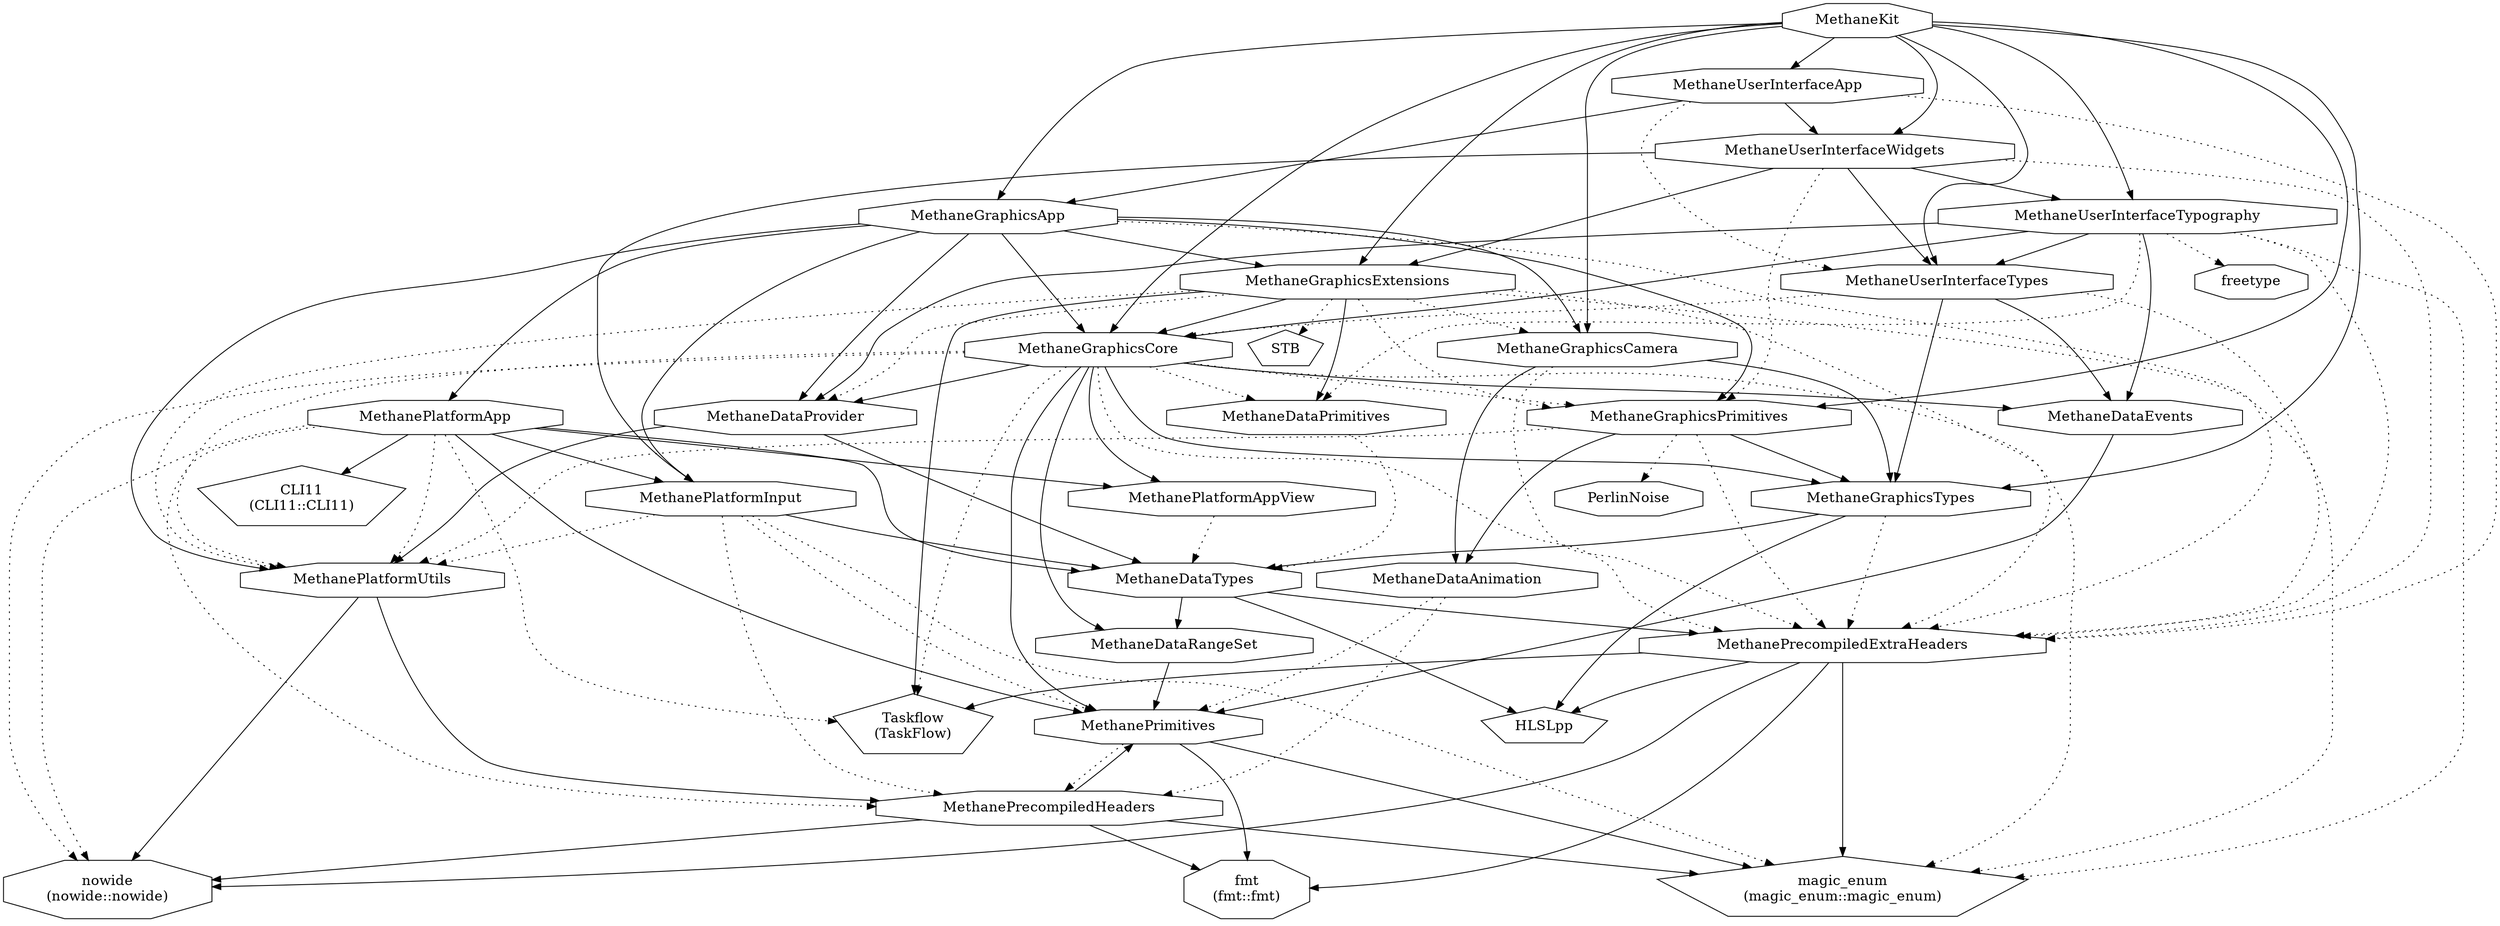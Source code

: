 digraph "MethaneKit" {
    node [ fontsize = "16" ];
    "node31" [ label = "MethaneKit", shape = octagon ];
    "node6" [ label = "MethaneGraphicsApp", shape = octagon ];
    "node31" -> "node6"  // MethaneKit -> MethaneGraphicsApp
    "node7" [ label = "MethaneDataProvider", shape = octagon ];
    "node6" -> "node7"  // MethaneGraphicsApp -> MethaneDataProvider
    "node8" [ label = "MethaneDataTypes", shape = octagon ];
    "node7" -> "node8"  // MethaneDataProvider -> MethaneDataTypes
    "node4" [ label = "HLSLpp", shape = pentagon ];
    "node8" -> "node4"  // MethaneDataTypes -> HLSLpp
    "node9" [ label = "MethaneDataRangeSet", shape = octagon ];
    "node8" -> "node9"  // MethaneDataTypes -> MethaneDataRangeSet
    "node10" [ label = "MethanePrimitives", shape = octagon ];
    "node9" -> "node10"  // MethaneDataRangeSet -> MethanePrimitives
    "node11" [ label = "MethanePrecompiledHeaders", shape = octagon ];
    "node10" -> "node11" [ style = dotted ] // MethanePrimitives -> MethanePrecompiledHeaders
    "node10" [ label = "MethanePrimitives", shape = octagon ];
    "node11" -> "node10"  // MethanePrecompiledHeaders -> MethanePrimitives
    "node12" [ label = "fmt\n(fmt::fmt)", shape = octagon ];
    "node11" -> "node12"  // MethanePrecompiledHeaders -> fmt
    "node13" [ label = "magic_enum\n(magic_enum::magic_enum)", shape = pentagon ];
    "node11" -> "node13"  // MethanePrecompiledHeaders -> magic_enum
    "node14" [ label = "nowide\n(nowide::nowide)", shape = octagon ];
    "node11" -> "node14"  // MethanePrecompiledHeaders -> nowide
    "node12" [ label = "fmt\n(fmt::fmt)", shape = octagon ];
    "node10" -> "node12"  // MethanePrimitives -> fmt
    "node13" [ label = "magic_enum\n(magic_enum::magic_enum)", shape = pentagon ];
    "node10" -> "node13"  // MethanePrimitives -> magic_enum
    "node15" [ label = "MethanePrecompiledExtraHeaders", shape = octagon ];
    "node8" -> "node15"  // MethaneDataTypes -> MethanePrecompiledExtraHeaders
    "node4" [ label = "HLSLpp", shape = pentagon ];
    "node15" -> "node4"  // MethanePrecompiledExtraHeaders -> HLSLpp
    "node16" [ label = "Taskflow\n(TaskFlow)", shape = pentagon ];
    "node15" -> "node16"  // MethanePrecompiledExtraHeaders -> Taskflow
    "node12" [ label = "fmt\n(fmt::fmt)", shape = octagon ];
    "node15" -> "node12"  // MethanePrecompiledExtraHeaders -> fmt
    "node13" [ label = "magic_enum\n(magic_enum::magic_enum)", shape = pentagon ];
    "node15" -> "node13"  // MethanePrecompiledExtraHeaders -> magic_enum
    "node14" [ label = "nowide\n(nowide::nowide)", shape = octagon ];
    "node15" -> "node14"  // MethanePrecompiledExtraHeaders -> nowide
    "node17" [ label = "MethanePlatformUtils", shape = octagon ];
    "node7" -> "node17"  // MethaneDataProvider -> MethanePlatformUtils
    "node11" [ label = "MethanePrecompiledHeaders", shape = octagon ];
    "node17" -> "node11"  // MethanePlatformUtils -> MethanePrecompiledHeaders
    "node14" [ label = "nowide\n(nowide::nowide)", shape = octagon ];
    "node17" -> "node14"  // MethanePlatformUtils -> nowide
    "node18" [ label = "MethaneGraphicsCamera", shape = octagon ];
    "node6" -> "node18"  // MethaneGraphicsApp -> MethaneGraphicsCamera
    "node19" [ label = "MethaneDataAnimation", shape = octagon ];
    "node18" -> "node19"  // MethaneGraphicsCamera -> MethaneDataAnimation
    "node11" [ label = "MethanePrecompiledHeaders", shape = octagon ];
    "node19" -> "node11" [ style = dotted ] // MethaneDataAnimation -> MethanePrecompiledHeaders
    "node10" [ label = "MethanePrimitives", shape = octagon ];
    "node19" -> "node10" [ style = dotted ] // MethaneDataAnimation -> MethanePrimitives
    "node20" [ label = "MethaneGraphicsTypes", shape = octagon ];
    "node18" -> "node20"  // MethaneGraphicsCamera -> MethaneGraphicsTypes
    "node4" [ label = "HLSLpp", shape = pentagon ];
    "node20" -> "node4"  // MethaneGraphicsTypes -> HLSLpp
    "node8" [ label = "MethaneDataTypes", shape = octagon ];
    "node20" -> "node8"  // MethaneGraphicsTypes -> MethaneDataTypes
    "node15" [ label = "MethanePrecompiledExtraHeaders", shape = octagon ];
    "node20" -> "node15" [ style = dotted ] // MethaneGraphicsTypes -> MethanePrecompiledExtraHeaders
    "node15" [ label = "MethanePrecompiledExtraHeaders", shape = octagon ];
    "node18" -> "node15" [ style = dotted ] // MethaneGraphicsCamera -> MethanePrecompiledExtraHeaders
    "node21" [ label = "MethaneGraphicsCore", shape = octagon ];
    "node6" -> "node21"  // MethaneGraphicsApp -> MethaneGraphicsCore
    "node22" [ label = "MethaneDataEvents", shape = octagon ];
    "node21" -> "node22"  // MethaneGraphicsCore -> MethaneDataEvents
    "node10" [ label = "MethanePrimitives", shape = octagon ];
    "node22" -> "node10"  // MethaneDataEvents -> MethanePrimitives
    "node23" [ label = "MethaneDataPrimitives", shape = octagon ];
    "node21" -> "node23" [ style = dotted ] // MethaneGraphicsCore -> MethaneDataPrimitives
    "node8" [ label = "MethaneDataTypes", shape = octagon ];
    "node23" -> "node8" [ style = dotted ] // MethaneDataPrimitives -> MethaneDataTypes
    "node7" [ label = "MethaneDataProvider", shape = octagon ];
    "node21" -> "node7"  // MethaneGraphicsCore -> MethaneDataProvider
    "node9" [ label = "MethaneDataRangeSet", shape = octagon ];
    "node21" -> "node9"  // MethaneGraphicsCore -> MethaneDataRangeSet
    "node24" [ label = "MethaneGraphicsPrimitives", shape = octagon ];
    "node21" -> "node24" [ style = dotted ] // MethaneGraphicsCore -> MethaneGraphicsPrimitives
    "node19" [ label = "MethaneDataAnimation", shape = octagon ];
    "node24" -> "node19"  // MethaneGraphicsPrimitives -> MethaneDataAnimation
    "node20" [ label = "MethaneGraphicsTypes", shape = octagon ];
    "node24" -> "node20"  // MethaneGraphicsPrimitives -> MethaneGraphicsTypes
    "node17" [ label = "MethanePlatformUtils", shape = octagon ];
    "node24" -> "node17" [ style = dotted ] // MethaneGraphicsPrimitives -> MethanePlatformUtils
    "node15" [ label = "MethanePrecompiledExtraHeaders", shape = octagon ];
    "node24" -> "node15" [ style = dotted ] // MethaneGraphicsPrimitives -> MethanePrecompiledExtraHeaders
    "node25" [ label = "PerlinNoise", shape = octagon ];
    "node24" -> "node25" [ style = dotted ] // MethaneGraphicsPrimitives -> PerlinNoise
    "node20" [ label = "MethaneGraphicsTypes", shape = octagon ];
    "node21" -> "node20"  // MethaneGraphicsCore -> MethaneGraphicsTypes
    "node26" [ label = "MethanePlatformAppView", shape = octagon ];
    "node21" -> "node26"  // MethaneGraphicsCore -> MethanePlatformAppView
    "node8" [ label = "MethaneDataTypes", shape = octagon ];
    "node26" -> "node8" [ style = dotted ] // MethanePlatformAppView -> MethaneDataTypes
    "node17" [ label = "MethanePlatformUtils", shape = octagon ];
    "node21" -> "node17" [ style = dotted ] // MethaneGraphicsCore -> MethanePlatformUtils
    "node15" [ label = "MethanePrecompiledExtraHeaders", shape = octagon ];
    "node21" -> "node15" [ style = dotted ] // MethaneGraphicsCore -> MethanePrecompiledExtraHeaders
    "node10" [ label = "MethanePrimitives", shape = octagon ];
    "node21" -> "node10"  // MethaneGraphicsCore -> MethanePrimitives
    "node16" [ label = "Taskflow\n(TaskFlow)", shape = pentagon ];
    "node21" -> "node16" [ style = dotted ] // MethaneGraphicsCore -> Taskflow
    "node13" [ label = "magic_enum\n(magic_enum::magic_enum)", shape = pentagon ];
    "node21" -> "node13" [ style = dotted ] // MethaneGraphicsCore -> magic_enum
    "node14" [ label = "nowide\n(nowide::nowide)", shape = octagon ];
    "node21" -> "node14" [ style = dotted ] // MethaneGraphicsCore -> nowide
    "node27" [ label = "MethaneGraphicsExtensions", shape = octagon ];
    "node6" -> "node27"  // MethaneGraphicsApp -> MethaneGraphicsExtensions
    "node23" [ label = "MethaneDataPrimitives", shape = octagon ];
    "node27" -> "node23"  // MethaneGraphicsExtensions -> MethaneDataPrimitives
    "node7" [ label = "MethaneDataProvider", shape = octagon ];
    "node27" -> "node7" [ style = dotted ] // MethaneGraphicsExtensions -> MethaneDataProvider
    "node18" [ label = "MethaneGraphicsCamera", shape = octagon ];
    "node27" -> "node18" [ style = dotted ] // MethaneGraphicsExtensions -> MethaneGraphicsCamera
    "node21" [ label = "MethaneGraphicsCore", shape = octagon ];
    "node27" -> "node21"  // MethaneGraphicsExtensions -> MethaneGraphicsCore
    "node24" [ label = "MethaneGraphicsPrimitives", shape = octagon ];
    "node27" -> "node24" [ style = dotted ] // MethaneGraphicsExtensions -> MethaneGraphicsPrimitives
    "node17" [ label = "MethanePlatformUtils", shape = octagon ];
    "node27" -> "node17" [ style = dotted ] // MethaneGraphicsExtensions -> MethanePlatformUtils
    "node15" [ label = "MethanePrecompiledExtraHeaders", shape = octagon ];
    "node27" -> "node15" [ style = dotted ] // MethaneGraphicsExtensions -> MethanePrecompiledExtraHeaders
    "node28" [ label = "STB", shape = pentagon ];
    "node27" -> "node28" [ style = dotted ] // MethaneGraphicsExtensions -> STB
    "node16" [ label = "Taskflow\n(TaskFlow)", shape = pentagon ];
    "node27" -> "node16"  // MethaneGraphicsExtensions -> Taskflow
    "node13" [ label = "magic_enum\n(magic_enum::magic_enum)", shape = pentagon ];
    "node27" -> "node13" [ style = dotted ] // MethaneGraphicsExtensions -> magic_enum
    "node24" [ label = "MethaneGraphicsPrimitives", shape = octagon ];
    "node6" -> "node24"  // MethaneGraphicsApp -> MethaneGraphicsPrimitives
    "node29" [ label = "MethanePlatformApp", shape = octagon ];
    "node6" -> "node29"  // MethaneGraphicsApp -> MethanePlatformApp
    "node0" [ label = "CLI11\n(CLI11::CLI11)", shape = pentagon ];
    "node29" -> "node0"  // MethanePlatformApp -> CLI11
    "node8" [ label = "MethaneDataTypes", shape = octagon ];
    "node29" -> "node8"  // MethanePlatformApp -> MethaneDataTypes
    "node26" [ label = "MethanePlatformAppView", shape = octagon ];
    "node29" -> "node26"  // MethanePlatformApp -> MethanePlatformAppView
    "node30" [ label = "MethanePlatformInput", shape = octagon ];
    "node29" -> "node30"  // MethanePlatformApp -> MethanePlatformInput
    "node8" [ label = "MethaneDataTypes", shape = octagon ];
    "node30" -> "node8"  // MethanePlatformInput -> MethaneDataTypes
    "node17" [ label = "MethanePlatformUtils", shape = octagon ];
    "node30" -> "node17" [ style = dotted ] // MethanePlatformInput -> MethanePlatformUtils
    "node11" [ label = "MethanePrecompiledHeaders", shape = octagon ];
    "node30" -> "node11" [ style = dotted ] // MethanePlatformInput -> MethanePrecompiledHeaders
    "node10" [ label = "MethanePrimitives", shape = octagon ];
    "node30" -> "node10" [ style = dotted ] // MethanePlatformInput -> MethanePrimitives
    "node13" [ label = "magic_enum\n(magic_enum::magic_enum)", shape = pentagon ];
    "node30" -> "node13" [ style = dotted ] // MethanePlatformInput -> magic_enum
    "node17" [ label = "MethanePlatformUtils", shape = octagon ];
    "node29" -> "node17" [ style = dotted ] // MethanePlatformApp -> MethanePlatformUtils
    "node11" [ label = "MethanePrecompiledHeaders", shape = octagon ];
    "node29" -> "node11" [ style = dotted ] // MethanePlatformApp -> MethanePrecompiledHeaders
    "node10" [ label = "MethanePrimitives", shape = octagon ];
    "node29" -> "node10"  // MethanePlatformApp -> MethanePrimitives
    "node16" [ label = "Taskflow\n(TaskFlow)", shape = pentagon ];
    "node29" -> "node16" [ style = dotted ] // MethanePlatformApp -> Taskflow
    "node14" [ label = "nowide\n(nowide::nowide)", shape = octagon ];
    "node29" -> "node14" [ style = dotted ] // MethanePlatformApp -> nowide
    "node30" [ label = "MethanePlatformInput", shape = octagon ];
    "node6" -> "node30"  // MethaneGraphicsApp -> MethanePlatformInput
    "node17" [ label = "MethanePlatformUtils", shape = octagon ];
    "node6" -> "node17"  // MethaneGraphicsApp -> MethanePlatformUtils
    "node15" [ label = "MethanePrecompiledExtraHeaders", shape = octagon ];
    "node6" -> "node15" [ style = dotted ] // MethaneGraphicsApp -> MethanePrecompiledExtraHeaders
    "node18" [ label = "MethaneGraphicsCamera", shape = octagon ];
    "node31" -> "node18"  // MethaneKit -> MethaneGraphicsCamera
    "node21" [ label = "MethaneGraphicsCore", shape = octagon ];
    "node31" -> "node21"  // MethaneKit -> MethaneGraphicsCore
    "node27" [ label = "MethaneGraphicsExtensions", shape = octagon ];
    "node31" -> "node27"  // MethaneKit -> MethaneGraphicsExtensions
    "node24" [ label = "MethaneGraphicsPrimitives", shape = octagon ];
    "node31" -> "node24"  // MethaneKit -> MethaneGraphicsPrimitives
    "node20" [ label = "MethaneGraphicsTypes", shape = octagon ];
    "node31" -> "node20"  // MethaneKit -> MethaneGraphicsTypes
    "node32" [ label = "MethaneUserInterfaceApp", shape = octagon ];
    "node31" -> "node32"  // MethaneKit -> MethaneUserInterfaceApp
    "node6" [ label = "MethaneGraphicsApp", shape = octagon ];
    "node32" -> "node6"  // MethaneUserInterfaceApp -> MethaneGraphicsApp
    "node15" [ label = "MethanePrecompiledExtraHeaders", shape = octagon ];
    "node32" -> "node15" [ style = dotted ] // MethaneUserInterfaceApp -> MethanePrecompiledExtraHeaders
    "node33" [ label = "MethaneUserInterfaceTypes", shape = octagon ];
    "node32" -> "node33" [ style = dotted ] // MethaneUserInterfaceApp -> MethaneUserInterfaceTypes
    "node22" [ label = "MethaneDataEvents", shape = octagon ];
    "node33" -> "node22"  // MethaneUserInterfaceTypes -> MethaneDataEvents
    "node21" [ label = "MethaneGraphicsCore", shape = octagon ];
    "node33" -> "node21" [ style = dotted ] // MethaneUserInterfaceTypes -> MethaneGraphicsCore
    "node20" [ label = "MethaneGraphicsTypes", shape = octagon ];
    "node33" -> "node20"  // MethaneUserInterfaceTypes -> MethaneGraphicsTypes
    "node15" [ label = "MethanePrecompiledExtraHeaders", shape = octagon ];
    "node33" -> "node15" [ style = dotted ] // MethaneUserInterfaceTypes -> MethanePrecompiledExtraHeaders
    "node34" [ label = "MethaneUserInterfaceWidgets", shape = octagon ];
    "node32" -> "node34"  // MethaneUserInterfaceApp -> MethaneUserInterfaceWidgets
    "node27" [ label = "MethaneGraphicsExtensions", shape = octagon ];
    "node34" -> "node27"  // MethaneUserInterfaceWidgets -> MethaneGraphicsExtensions
    "node24" [ label = "MethaneGraphicsPrimitives", shape = octagon ];
    "node34" -> "node24" [ style = dotted ] // MethaneUserInterfaceWidgets -> MethaneGraphicsPrimitives
    "node30" [ label = "MethanePlatformInput", shape = octagon ];
    "node34" -> "node30"  // MethaneUserInterfaceWidgets -> MethanePlatformInput
    "node15" [ label = "MethanePrecompiledExtraHeaders", shape = octagon ];
    "node34" -> "node15" [ style = dotted ] // MethaneUserInterfaceWidgets -> MethanePrecompiledExtraHeaders
    "node33" [ label = "MethaneUserInterfaceTypes", shape = octagon ];
    "node34" -> "node33"  // MethaneUserInterfaceWidgets -> MethaneUserInterfaceTypes
    "node35" [ label = "MethaneUserInterfaceTypography", shape = octagon ];
    "node34" -> "node35"  // MethaneUserInterfaceWidgets -> MethaneUserInterfaceTypography
    "node22" [ label = "MethaneDataEvents", shape = octagon ];
    "node35" -> "node22"  // MethaneUserInterfaceTypography -> MethaneDataEvents
    "node23" [ label = "MethaneDataPrimitives", shape = octagon ];
    "node35" -> "node23" [ style = dotted ] // MethaneUserInterfaceTypography -> MethaneDataPrimitives
    "node7" [ label = "MethaneDataProvider", shape = octagon ];
    "node35" -> "node7"  // MethaneUserInterfaceTypography -> MethaneDataProvider
    "node21" [ label = "MethaneGraphicsCore", shape = octagon ];
    "node35" -> "node21"  // MethaneUserInterfaceTypography -> MethaneGraphicsCore
    "node15" [ label = "MethanePrecompiledExtraHeaders", shape = octagon ];
    "node35" -> "node15" [ style = dotted ] // MethaneUserInterfaceTypography -> MethanePrecompiledExtraHeaders
    "node33" [ label = "MethaneUserInterfaceTypes", shape = octagon ];
    "node35" -> "node33"  // MethaneUserInterfaceTypography -> MethaneUserInterfaceTypes
    "node36" [ label = "freetype", shape = octagon ];
    "node35" -> "node36" [ style = dotted ] // MethaneUserInterfaceTypography -> freetype
    "node13" [ label = "magic_enum\n(magic_enum::magic_enum)", shape = pentagon ];
    "node35" -> "node13" [ style = dotted ] // MethaneUserInterfaceTypography -> magic_enum
    "node33" [ label = "MethaneUserInterfaceTypes", shape = octagon ];
    "node31" -> "node33"  // MethaneKit -> MethaneUserInterfaceTypes
    "node35" [ label = "MethaneUserInterfaceTypography", shape = octagon ];
    "node31" -> "node35"  // MethaneKit -> MethaneUserInterfaceTypography
    "node34" [ label = "MethaneUserInterfaceWidgets", shape = octagon ];
    "node31" -> "node34"  // MethaneKit -> MethaneUserInterfaceWidgets
}
